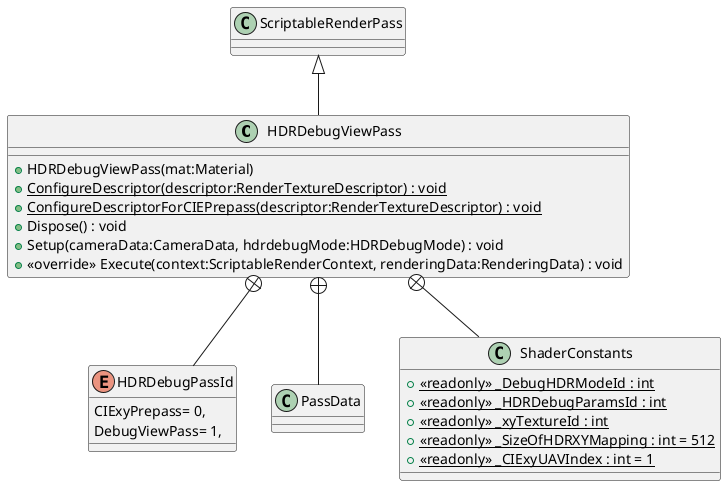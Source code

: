 @startuml
class HDRDebugViewPass {
    + HDRDebugViewPass(mat:Material)
    + {static} ConfigureDescriptor(descriptor:RenderTextureDescriptor) : void
    + {static} ConfigureDescriptorForCIEPrepass(descriptor:RenderTextureDescriptor) : void
    + Dispose() : void
    + Setup(cameraData:CameraData, hdrdebugMode:HDRDebugMode) : void
    + <<override>> Execute(context:ScriptableRenderContext, renderingData:RenderingData) : void
}
enum HDRDebugPassId {
    CIExyPrepass= 0,
    DebugViewPass= 1,
}
class PassData {
}
class ShaderConstants {
    + {static} <<readonly>> _DebugHDRModeId : int
    + {static} <<readonly>> _HDRDebugParamsId : int
    + {static} <<readonly>> _xyTextureId : int
    + {static} <<readonly>> _SizeOfHDRXYMapping : int = 512
    + {static} <<readonly>> _CIExyUAVIndex : int = 1
}
ScriptableRenderPass <|-- HDRDebugViewPass
HDRDebugViewPass +-- HDRDebugPassId
HDRDebugViewPass +-- PassData
HDRDebugViewPass +-- ShaderConstants
@enduml
